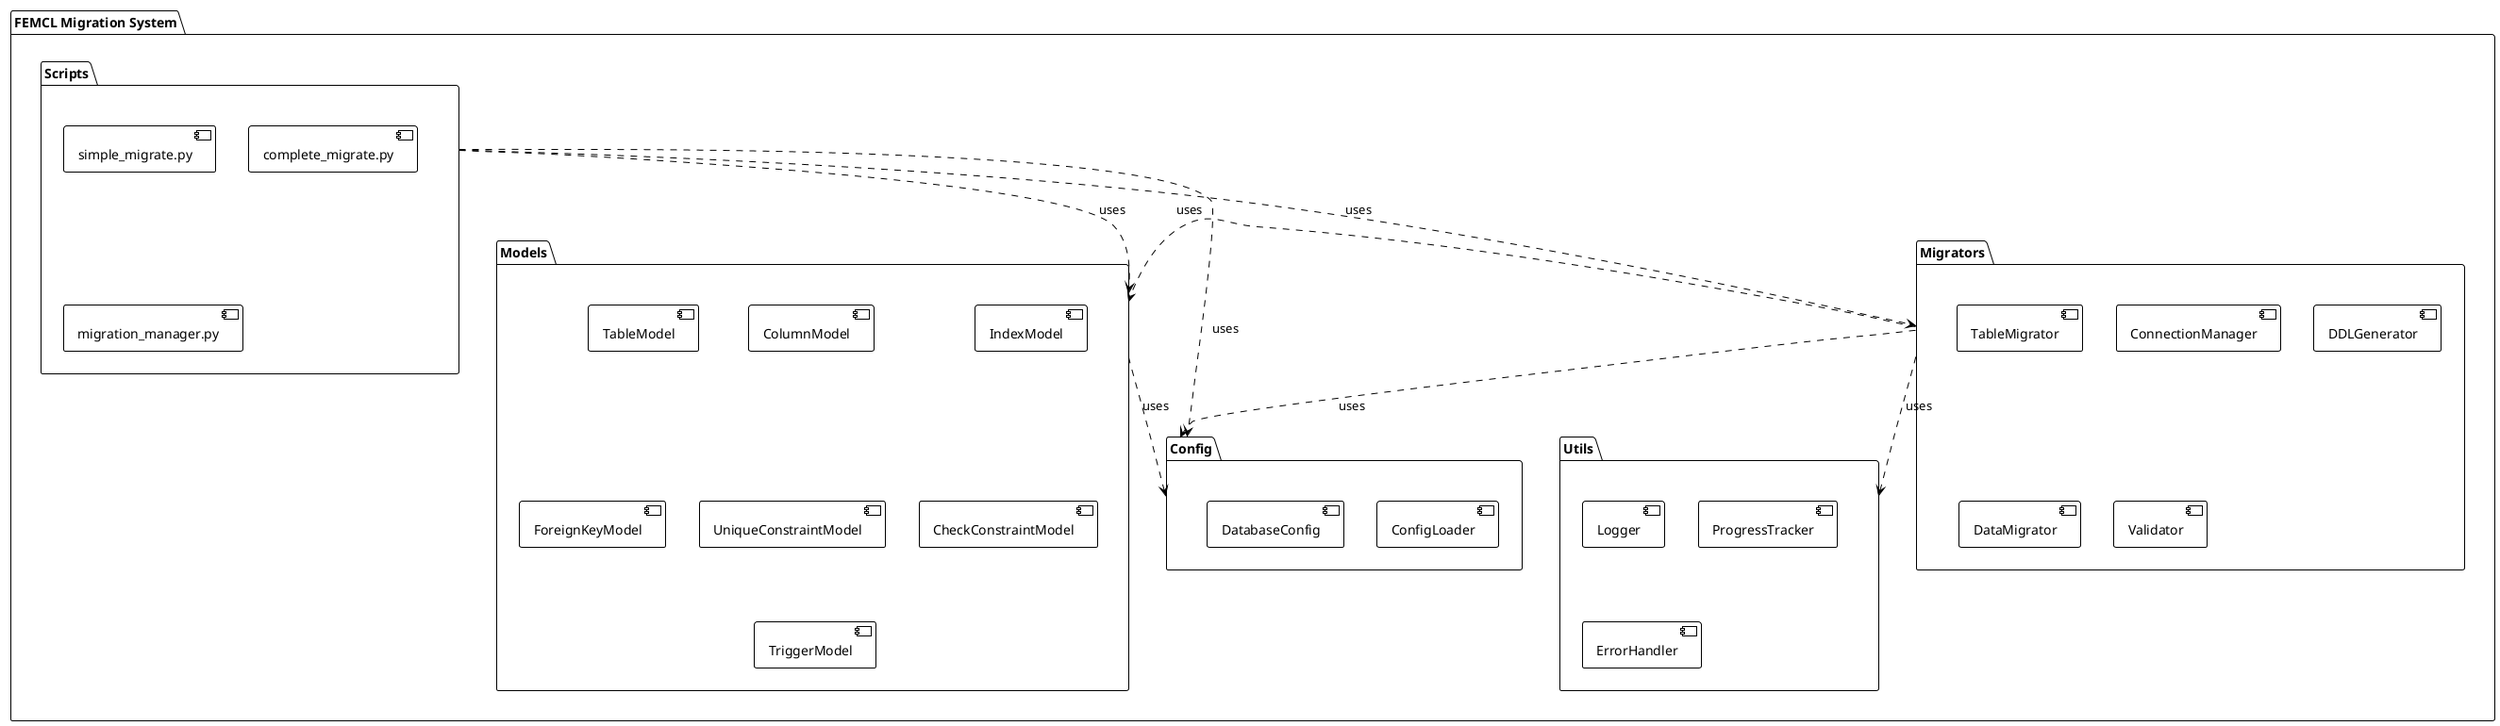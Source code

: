 @startuml
!theme plain

package "FEMCL Migration System" {
    
    package "Models" {
        [TableModel]
        [ColumnModel]
        [IndexModel]
        [ForeignKeyModel]
        [UniqueConstraintModel]
        [CheckConstraintModel]
        [TriggerModel]
    }
    
    package "Migrators" {
        [TableMigrator]
        [ConnectionManager]
        [DDLGenerator]
        [DataMigrator]
        [Validator]
    }
    
    package "Config" {
        [ConfigLoader]
        [DatabaseConfig]
    }
    
    package "Utils" {
        [Logger]
        [ProgressTracker]
        [ErrorHandler]
    }
    
    package "Scripts" {
        [simple_migrate.py]
        [complete_migrate.py]
        [migration_manager.py]
    }
}

[Models] ..> [Config] : uses
[Migrators] ..> [Models] : uses
[Migrators] ..> [Config] : uses
[Migrators] ..> [Utils] : uses
[Scripts] ..> [Models] : uses
[Scripts] ..> [Migrators] : uses
[Scripts] ..> [Config] : uses

@enduml




